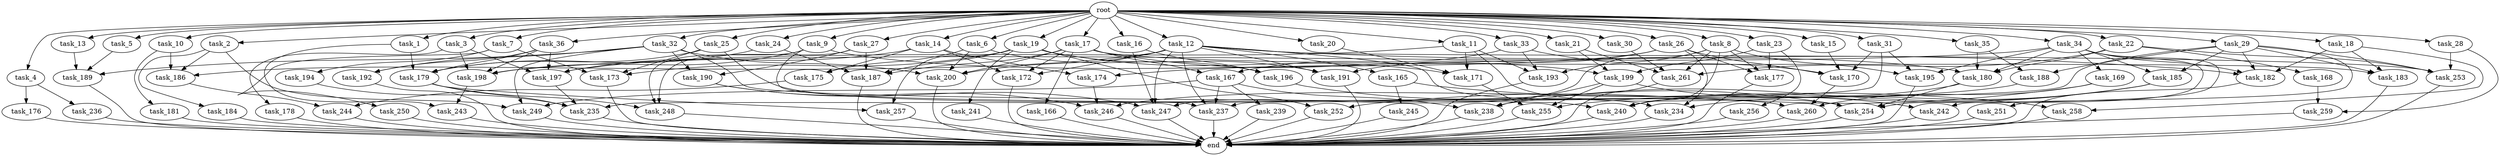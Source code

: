 digraph G {
  root [size="0.000000"];
  task_1 [size="102.400000"];
  task_2 [size="102.400000"];
  task_3 [size="102.400000"];
  task_4 [size="102.400000"];
  task_5 [size="102.400000"];
  task_6 [size="102.400000"];
  task_7 [size="102.400000"];
  task_8 [size="102.400000"];
  task_9 [size="102.400000"];
  task_10 [size="102.400000"];
  task_11 [size="102.400000"];
  task_12 [size="102.400000"];
  task_13 [size="102.400000"];
  task_14 [size="102.400000"];
  task_15 [size="102.400000"];
  task_16 [size="102.400000"];
  task_17 [size="102.400000"];
  task_18 [size="102.400000"];
  task_19 [size="102.400000"];
  task_20 [size="102.400000"];
  task_21 [size="102.400000"];
  task_22 [size="102.400000"];
  task_23 [size="102.400000"];
  task_24 [size="102.400000"];
  task_25 [size="102.400000"];
  task_26 [size="102.400000"];
  task_27 [size="102.400000"];
  task_28 [size="102.400000"];
  task_29 [size="102.400000"];
  task_30 [size="102.400000"];
  task_31 [size="102.400000"];
  task_32 [size="102.400000"];
  task_33 [size="102.400000"];
  task_34 [size="102.400000"];
  task_35 [size="102.400000"];
  task_36 [size="102.400000"];
  task_165 [size="30923764531.200001"];
  task_166 [size="54975581388.800003"];
  task_167 [size="68719476736.000000"];
  task_168 [size="42090679500.800003"];
  task_169 [size="69578470195.199997"];
  task_170 [size="138297946931.200012"];
  task_171 [size="171798691840.000000"];
  task_172 [size="107374182400.000000"];
  task_173 [size="48103633715.200005"];
  task_174 [size="29205777612.800003"];
  task_175 [size="24910810316.800003"];
  task_176 [size="3435973836.800000"];
  task_177 [size="76450417868.800003"];
  task_178 [size="13743895347.200001"];
  task_179 [size="107374182400.000000"];
  task_180 [size="197568495616.000000"];
  task_181 [size="3435973836.800000"];
  task_182 [size="197568495616.000000"];
  task_183 [size="152041842278.399994"];
  task_184 [size="30923764531.200001"];
  task_185 [size="111669149696.000000"];
  task_186 [size="65283502899.200005"];
  task_187 [size="147746874982.399994"];
  task_188 [size="97066260889.600006"];
  task_189 [size="97066260889.600006"];
  task_190 [size="116823110451.200012"];
  task_191 [size="69578470195.199997"];
  task_192 [size="140874927308.800018"];
  task_193 [size="113387136614.400009"];
  task_194 [size="3435973836.800000"];
  task_195 [size="114246130073.600006"];
  task_196 [size="58411555225.600006"];
  task_197 [size="176093659136.000000"];
  task_198 [size="169221711462.400024"];
  task_199 [size="195850508697.600006"];
  task_200 [size="175234665676.800018"];
  task_234 [size="80745385164.800003"];
  task_235 [size="102220221644.800003"];
  task_236 [size="3435973836.800000"];
  task_237 [size="125413045043.200012"];
  task_238 [size="85040352460.800003"];
  task_239 [size="21474836480.000000"];
  task_240 [size="169221711462.400024"];
  task_241 [size="30923764531.200001"];
  task_242 [size="63565515980.800003"];
  task_243 [size="77309411328.000000"];
  task_244 [size="24910810316.800003"];
  task_245 [size="3435973836.800000"];
  task_246 [size="123695058124.800003"];
  task_247 [size="154618822656.000000"];
  task_248 [size="83322365542.400009"];
  task_249 [size="138297946931.200012"];
  task_250 [size="3435973836.800000"];
  task_251 [size="69578470195.199997"];
  task_252 [size="73014444032.000000"];
  task_253 [size="157195803033.600006"];
  task_254 [size="255980050841.600006"];
  task_255 [size="67001489817.600006"];
  task_256 [size="54975581388.800003"];
  task_257 [size="52398601011.200005"];
  task_258 [size="58411555225.600006"];
  task_259 [size="55834574848.000000"];
  task_260 [size="97925254348.800003"];
  task_261 [size="183824600268.800018"];
  end [size="0.000000"];

  root -> task_1 [size="1.000000"];
  root -> task_2 [size="1.000000"];
  root -> task_3 [size="1.000000"];
  root -> task_4 [size="1.000000"];
  root -> task_5 [size="1.000000"];
  root -> task_6 [size="1.000000"];
  root -> task_7 [size="1.000000"];
  root -> task_8 [size="1.000000"];
  root -> task_9 [size="1.000000"];
  root -> task_10 [size="1.000000"];
  root -> task_11 [size="1.000000"];
  root -> task_12 [size="1.000000"];
  root -> task_13 [size="1.000000"];
  root -> task_14 [size="1.000000"];
  root -> task_15 [size="1.000000"];
  root -> task_16 [size="1.000000"];
  root -> task_17 [size="1.000000"];
  root -> task_18 [size="1.000000"];
  root -> task_19 [size="1.000000"];
  root -> task_20 [size="1.000000"];
  root -> task_21 [size="1.000000"];
  root -> task_22 [size="1.000000"];
  root -> task_23 [size="1.000000"];
  root -> task_24 [size="1.000000"];
  root -> task_25 [size="1.000000"];
  root -> task_26 [size="1.000000"];
  root -> task_27 [size="1.000000"];
  root -> task_28 [size="1.000000"];
  root -> task_29 [size="1.000000"];
  root -> task_30 [size="1.000000"];
  root -> task_31 [size="1.000000"];
  root -> task_32 [size="1.000000"];
  root -> task_33 [size="1.000000"];
  root -> task_34 [size="1.000000"];
  root -> task_35 [size="1.000000"];
  root -> task_36 [size="1.000000"];
  task_1 -> task_179 [size="75497472.000000"];
  task_1 -> task_243 [size="75497472.000000"];
  task_2 -> task_184 [size="301989888.000000"];
  task_2 -> task_186 [size="301989888.000000"];
  task_2 -> task_249 [size="301989888.000000"];
  task_3 -> task_178 [size="134217728.000000"];
  task_3 -> task_197 [size="134217728.000000"];
  task_3 -> task_198 [size="134217728.000000"];
  task_4 -> task_176 [size="33554432.000000"];
  task_4 -> task_236 [size="33554432.000000"];
  task_5 -> task_189 [size="75497472.000000"];
  task_6 -> task_175 [size="33554432.000000"];
  task_6 -> task_196 [size="33554432.000000"];
  task_6 -> task_200 [size="33554432.000000"];
  task_7 -> task_173 [size="33554432.000000"];
  task_7 -> task_194 [size="33554432.000000"];
  task_7 -> task_250 [size="33554432.000000"];
  task_8 -> task_177 [size="134217728.000000"];
  task_8 -> task_193 [size="134217728.000000"];
  task_8 -> task_195 [size="134217728.000000"];
  task_8 -> task_240 [size="134217728.000000"];
  task_8 -> task_247 [size="134217728.000000"];
  task_8 -> task_261 [size="134217728.000000"];
  task_9 -> task_180 [size="301989888.000000"];
  task_9 -> task_198 [size="301989888.000000"];
  task_9 -> task_237 [size="301989888.000000"];
  task_9 -> task_248 [size="301989888.000000"];
  task_10 -> task_181 [size="33554432.000000"];
  task_10 -> task_186 [size="33554432.000000"];
  task_11 -> task_171 [size="838860800.000000"];
  task_11 -> task_193 [size="838860800.000000"];
  task_11 -> task_197 [size="838860800.000000"];
  task_11 -> task_254 [size="838860800.000000"];
  task_12 -> task_165 [size="301989888.000000"];
  task_12 -> task_172 [size="301989888.000000"];
  task_12 -> task_182 [size="301989888.000000"];
  task_12 -> task_186 [size="301989888.000000"];
  task_12 -> task_191 [size="301989888.000000"];
  task_12 -> task_200 [size="301989888.000000"];
  task_12 -> task_234 [size="301989888.000000"];
  task_12 -> task_237 [size="301989888.000000"];
  task_12 -> task_247 [size="301989888.000000"];
  task_12 -> task_253 [size="301989888.000000"];
  task_13 -> task_189 [size="33554432.000000"];
  task_14 -> task_172 [size="209715200.000000"];
  task_14 -> task_174 [size="209715200.000000"];
  task_14 -> task_175 [size="209715200.000000"];
  task_14 -> task_197 [size="209715200.000000"];
  task_15 -> task_170 [size="838860800.000000"];
  task_16 -> task_196 [size="536870912.000000"];
  task_16 -> task_247 [size="536870912.000000"];
  task_17 -> task_166 [size="536870912.000000"];
  task_17 -> task_167 [size="536870912.000000"];
  task_17 -> task_172 [size="536870912.000000"];
  task_17 -> task_183 [size="536870912.000000"];
  task_17 -> task_187 [size="536870912.000000"];
  task_17 -> task_199 [size="536870912.000000"];
  task_17 -> task_200 [size="536870912.000000"];
  task_18 -> task_182 [size="536870912.000000"];
  task_18 -> task_183 [size="536870912.000000"];
  task_18 -> task_258 [size="536870912.000000"];
  task_19 -> task_171 [size="301989888.000000"];
  task_19 -> task_173 [size="301989888.000000"];
  task_19 -> task_187 [size="301989888.000000"];
  task_19 -> task_191 [size="301989888.000000"];
  task_19 -> task_241 [size="301989888.000000"];
  task_19 -> task_252 [size="301989888.000000"];
  task_19 -> task_257 [size="301989888.000000"];
  task_20 -> task_171 [size="536870912.000000"];
  task_21 -> task_199 [size="838860800.000000"];
  task_21 -> task_261 [size="838860800.000000"];
  task_22 -> task_168 [size="411041792.000000"];
  task_22 -> task_180 [size="411041792.000000"];
  task_22 -> task_253 [size="411041792.000000"];
  task_22 -> task_261 [size="411041792.000000"];
  task_23 -> task_177 [size="536870912.000000"];
  task_23 -> task_199 [size="536870912.000000"];
  task_23 -> task_256 [size="536870912.000000"];
  task_24 -> task_179 [size="301989888.000000"];
  task_24 -> task_187 [size="301989888.000000"];
  task_25 -> task_173 [size="134217728.000000"];
  task_25 -> task_179 [size="134217728.000000"];
  task_25 -> task_260 [size="134217728.000000"];
  task_26 -> task_170 [size="75497472.000000"];
  task_26 -> task_174 [size="75497472.000000"];
  task_26 -> task_177 [size="75497472.000000"];
  task_26 -> task_191 [size="75497472.000000"];
  task_26 -> task_234 [size="75497472.000000"];
  task_27 -> task_187 [size="301989888.000000"];
  task_27 -> task_190 [size="301989888.000000"];
  task_27 -> task_248 [size="301989888.000000"];
  task_28 -> task_253 [size="411041792.000000"];
  task_28 -> task_259 [size="411041792.000000"];
  task_29 -> task_182 [size="411041792.000000"];
  task_29 -> task_183 [size="411041792.000000"];
  task_29 -> task_185 [size="411041792.000000"];
  task_29 -> task_188 [size="411041792.000000"];
  task_29 -> task_237 [size="411041792.000000"];
  task_29 -> task_242 [size="411041792.000000"];
  task_29 -> task_253 [size="411041792.000000"];
  task_30 -> task_261 [size="411041792.000000"];
  task_31 -> task_170 [size="301989888.000000"];
  task_31 -> task_195 [size="301989888.000000"];
  task_31 -> task_235 [size="301989888.000000"];
  task_32 -> task_189 [size="838860800.000000"];
  task_32 -> task_190 [size="838860800.000000"];
  task_32 -> task_192 [size="838860800.000000"];
  task_32 -> task_200 [size="838860800.000000"];
  task_32 -> task_240 [size="838860800.000000"];
  task_32 -> task_249 [size="838860800.000000"];
  task_33 -> task_167 [size="134217728.000000"];
  task_33 -> task_170 [size="134217728.000000"];
  task_33 -> task_193 [size="134217728.000000"];
  task_34 -> task_169 [size="679477248.000000"];
  task_34 -> task_180 [size="679477248.000000"];
  task_34 -> task_182 [size="679477248.000000"];
  task_34 -> task_185 [size="679477248.000000"];
  task_34 -> task_195 [size="679477248.000000"];
  task_34 -> task_198 [size="679477248.000000"];
  task_34 -> task_251 [size="679477248.000000"];
  task_34 -> task_254 [size="679477248.000000"];
  task_35 -> task_180 [size="536870912.000000"];
  task_35 -> task_188 [size="536870912.000000"];
  task_36 -> task_179 [size="536870912.000000"];
  task_36 -> task_192 [size="536870912.000000"];
  task_36 -> task_197 [size="536870912.000000"];
  task_36 -> task_198 [size="536870912.000000"];
  task_165 -> task_245 [size="33554432.000000"];
  task_165 -> task_258 [size="33554432.000000"];
  task_166 -> end [size="1.000000"];
  task_167 -> task_237 [size="209715200.000000"];
  task_167 -> task_238 [size="209715200.000000"];
  task_167 -> task_239 [size="209715200.000000"];
  task_167 -> task_249 [size="209715200.000000"];
  task_168 -> task_259 [size="134217728.000000"];
  task_169 -> task_252 [size="411041792.000000"];
  task_169 -> task_260 [size="411041792.000000"];
  task_170 -> task_260 [size="411041792.000000"];
  task_171 -> task_255 [size="33554432.000000"];
  task_172 -> end [size="1.000000"];
  task_173 -> end [size="1.000000"];
  task_174 -> task_246 [size="536870912.000000"];
  task_175 -> task_244 [size="209715200.000000"];
  task_176 -> end [size="1.000000"];
  task_177 -> end [size="1.000000"];
  task_178 -> end [size="1.000000"];
  task_179 -> task_235 [size="209715200.000000"];
  task_179 -> task_248 [size="209715200.000000"];
  task_179 -> task_257 [size="209715200.000000"];
  task_180 -> task_240 [size="679477248.000000"];
  task_180 -> task_254 [size="679477248.000000"];
  task_181 -> end [size="1.000000"];
  task_182 -> end [size="1.000000"];
  task_183 -> end [size="1.000000"];
  task_184 -> end [size="1.000000"];
  task_185 -> task_234 [size="411041792.000000"];
  task_185 -> task_238 [size="411041792.000000"];
  task_185 -> task_255 [size="411041792.000000"];
  task_186 -> task_244 [size="33554432.000000"];
  task_187 -> end [size="1.000000"];
  task_188 -> task_246 [size="134217728.000000"];
  task_189 -> end [size="1.000000"];
  task_190 -> task_246 [size="536870912.000000"];
  task_190 -> task_247 [size="536870912.000000"];
  task_191 -> end [size="1.000000"];
  task_192 -> end [size="1.000000"];
  task_193 -> end [size="1.000000"];
  task_194 -> task_235 [size="411041792.000000"];
  task_195 -> end [size="1.000000"];
  task_196 -> task_254 [size="301989888.000000"];
  task_197 -> task_235 [size="75497472.000000"];
  task_198 -> task_243 [size="679477248.000000"];
  task_199 -> task_238 [size="209715200.000000"];
  task_199 -> task_242 [size="209715200.000000"];
  task_199 -> task_255 [size="209715200.000000"];
  task_200 -> end [size="1.000000"];
  task_234 -> end [size="1.000000"];
  task_235 -> end [size="1.000000"];
  task_236 -> end [size="1.000000"];
  task_237 -> end [size="1.000000"];
  task_238 -> end [size="1.000000"];
  task_239 -> end [size="1.000000"];
  task_240 -> end [size="1.000000"];
  task_241 -> end [size="1.000000"];
  task_242 -> end [size="1.000000"];
  task_243 -> end [size="1.000000"];
  task_244 -> end [size="1.000000"];
  task_245 -> end [size="1.000000"];
  task_246 -> end [size="1.000000"];
  task_247 -> end [size="1.000000"];
  task_248 -> end [size="1.000000"];
  task_249 -> end [size="1.000000"];
  task_250 -> end [size="1.000000"];
  task_251 -> end [size="1.000000"];
  task_252 -> end [size="1.000000"];
  task_253 -> end [size="1.000000"];
  task_254 -> end [size="1.000000"];
  task_255 -> end [size="1.000000"];
  task_256 -> end [size="1.000000"];
  task_257 -> end [size="1.000000"];
  task_258 -> end [size="1.000000"];
  task_259 -> end [size="1.000000"];
  task_260 -> end [size="1.000000"];
  task_261 -> end [size="1.000000"];
}
